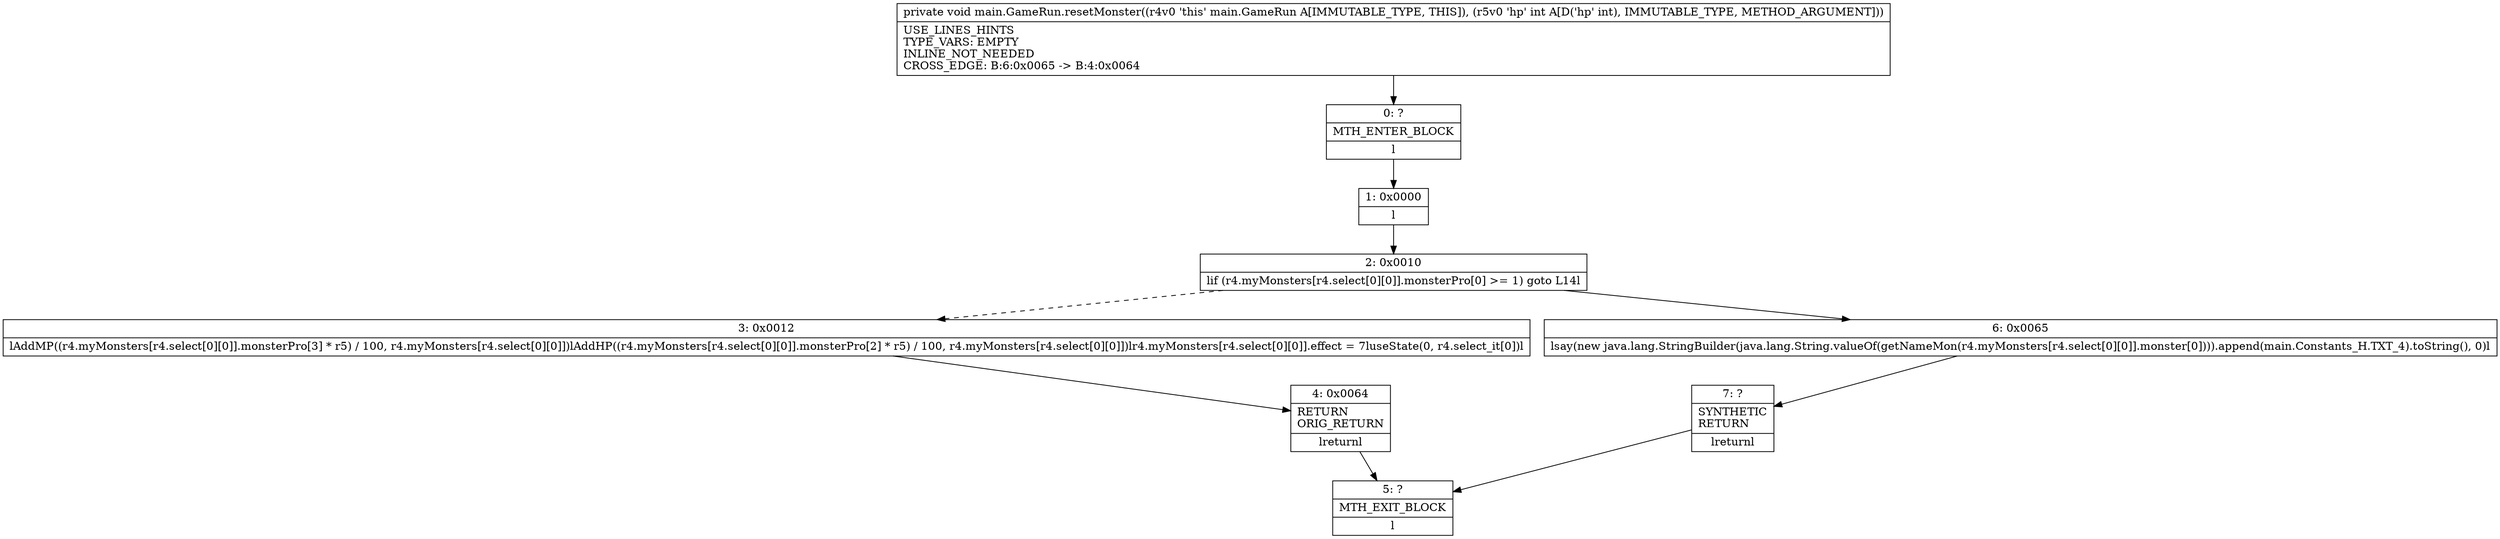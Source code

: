 digraph "CFG formain.GameRun.resetMonster(I)V" {
Node_0 [shape=record,label="{0\:\ ?|MTH_ENTER_BLOCK\l|l}"];
Node_1 [shape=record,label="{1\:\ 0x0000|l}"];
Node_2 [shape=record,label="{2\:\ 0x0010|lif (r4.myMonsters[r4.select[0][0]].monsterPro[0] \>= 1) goto L14l}"];
Node_3 [shape=record,label="{3\:\ 0x0012|lAddMP((r4.myMonsters[r4.select[0][0]].monsterPro[3] * r5) \/ 100, r4.myMonsters[r4.select[0][0]])lAddHP((r4.myMonsters[r4.select[0][0]].monsterPro[2] * r5) \/ 100, r4.myMonsters[r4.select[0][0]])lr4.myMonsters[r4.select[0][0]].effect = 7luseState(0, r4.select_it[0])l}"];
Node_4 [shape=record,label="{4\:\ 0x0064|RETURN\lORIG_RETURN\l|lreturnl}"];
Node_5 [shape=record,label="{5\:\ ?|MTH_EXIT_BLOCK\l|l}"];
Node_6 [shape=record,label="{6\:\ 0x0065|lsay(new java.lang.StringBuilder(java.lang.String.valueOf(getNameMon(r4.myMonsters[r4.select[0][0]].monster[0]))).append(main.Constants_H.TXT_4).toString(), 0)l}"];
Node_7 [shape=record,label="{7\:\ ?|SYNTHETIC\lRETURN\l|lreturnl}"];
MethodNode[shape=record,label="{private void main.GameRun.resetMonster((r4v0 'this' main.GameRun A[IMMUTABLE_TYPE, THIS]), (r5v0 'hp' int A[D('hp' int), IMMUTABLE_TYPE, METHOD_ARGUMENT]))  | USE_LINES_HINTS\lTYPE_VARS: EMPTY\lINLINE_NOT_NEEDED\lCROSS_EDGE: B:6:0x0065 \-\> B:4:0x0064\l}"];
MethodNode -> Node_0;
Node_0 -> Node_1;
Node_1 -> Node_2;
Node_2 -> Node_3[style=dashed];
Node_2 -> Node_6;
Node_3 -> Node_4;
Node_4 -> Node_5;
Node_6 -> Node_7;
Node_7 -> Node_5;
}


